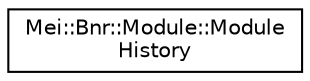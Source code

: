 digraph "Graphical Class Hierarchy"
{
  edge [fontname="Helvetica",fontsize="10",labelfontname="Helvetica",labelfontsize="10"];
  node [fontname="Helvetica",fontsize="10",shape=record];
  rankdir="LR";
  Node1 [label="Mei::Bnr::Module::Module\lHistory",height=0.2,width=0.4,color="black", fillcolor="white", style="filled",URL="$a00111.html",tooltip="ModuleHistory "];
}
